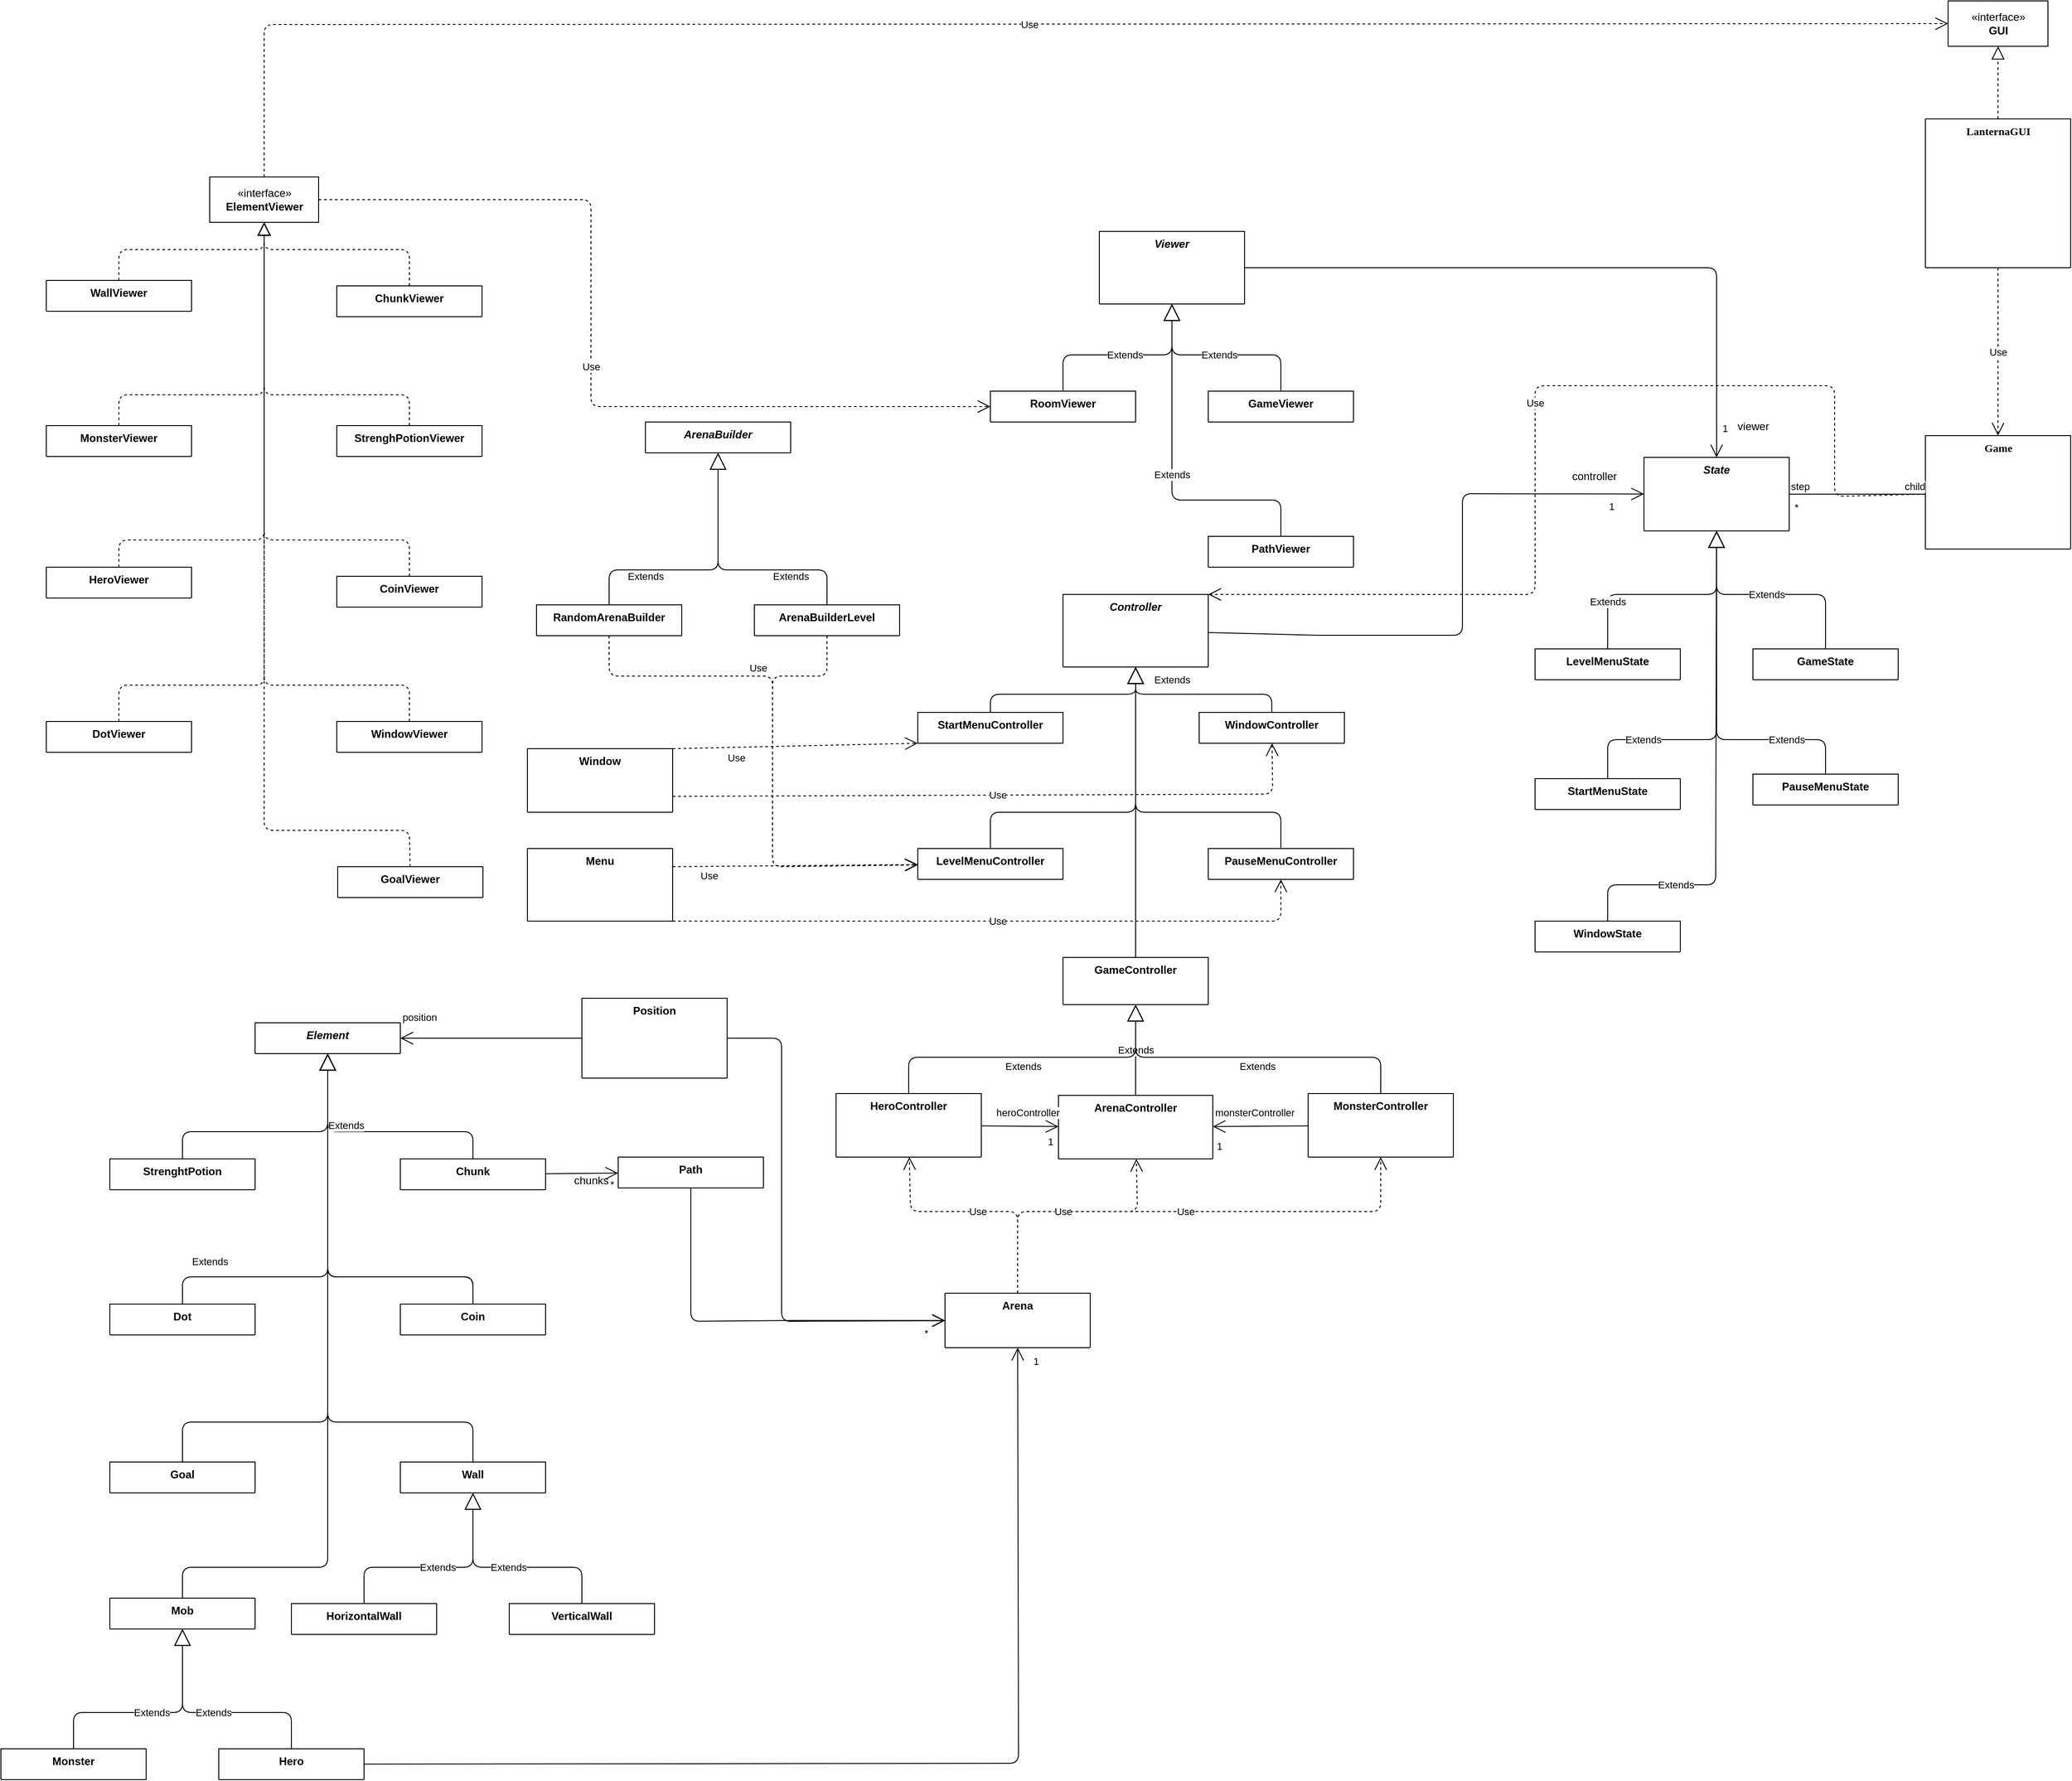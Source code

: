 <mxfile version="14.7.3" type="device"><diagram name="Page-1" id="6133507b-19e7-1e82-6fc7-422aa6c4b21f"><mxGraphModel dx="6554" dy="3059" grid="1" gridSize="10" guides="1" tooltips="1" connect="1" arrows="1" fold="1" page="1" pageScale="1" pageWidth="1100" pageHeight="850" background="none" math="0" shadow="0"><root><mxCell id="0"/><mxCell id="1" parent="0"/><mxCell id="78961159f06e98e8-17" value="&lt;div&gt;Game&lt;/div&gt;&lt;div&gt;&lt;br&gt;&lt;/div&gt;" style="swimlane;html=1;fontStyle=1;align=center;verticalAlign=top;childLayout=stackLayout;horizontal=1;startSize=134;horizontalStack=0;resizeParent=1;resizeLast=0;collapsible=1;marginBottom=0;swimlaneFillColor=#ffffff;rounded=0;shadow=0;comic=0;labelBackgroundColor=none;strokeWidth=1;fillColor=none;fontFamily=Verdana;fontSize=12" parent="1" vertex="1"><mxGeometry x="-50" y="185" width="160" height="125" as="geometry"/></mxCell><mxCell id="78961159f06e98e8-43" value="&lt;div&gt;LanternaGUI&lt;/div&gt;&lt;div&gt;&lt;br&gt;&lt;/div&gt;" style="swimlane;html=1;fontStyle=1;align=center;verticalAlign=top;childLayout=stackLayout;horizontal=1;startSize=164;horizontalStack=0;resizeParent=1;resizeLast=0;collapsible=1;marginBottom=0;swimlaneFillColor=#ffffff;rounded=0;shadow=0;comic=0;labelBackgroundColor=none;strokeWidth=1;fillColor=none;fontFamily=Verdana;fontSize=12" parent="1" vertex="1"><mxGeometry x="-50" y="-164.0" width="160" height="164" as="geometry"/></mxCell><mxCell id="Xq9OQEz1aXsaqKWjaQKz-1" value="State" style="swimlane;fontStyle=3;align=center;verticalAlign=top;childLayout=stackLayout;horizontal=1;startSize=81;horizontalStack=0;resizeParent=1;resizeParentMax=0;resizeLast=0;collapsible=1;marginBottom=0;" vertex="1" parent="1"><mxGeometry x="-360" y="209" width="160" height="81" as="geometry"/></mxCell><mxCell id="Xq9OQEz1aXsaqKWjaQKz-5" value="LevelMenuState" style="swimlane;fontStyle=1;align=center;verticalAlign=top;childLayout=stackLayout;horizontal=1;startSize=34;horizontalStack=0;resizeParent=1;resizeParentMax=0;resizeLast=0;collapsible=1;marginBottom=0;" vertex="1" parent="1"><mxGeometry x="-480" y="420" width="160" height="34" as="geometry"/></mxCell><mxCell id="Xq9OQEz1aXsaqKWjaQKz-9" value="Extends" style="endArrow=block;endSize=16;endFill=0;html=1;" edge="1" parent="1" source="Xq9OQEz1aXsaqKWjaQKz-5" target="Xq9OQEz1aXsaqKWjaQKz-1"><mxGeometry x="-0.583" width="160" relative="1" as="geometry"><mxPoint x="-440" y="370" as="sourcePoint"/><mxPoint x="-260" y="330" as="targetPoint"/><Array as="points"><mxPoint x="-400" y="360"/><mxPoint x="-280" y="360"/></Array><mxPoint as="offset"/></mxGeometry></mxCell><mxCell id="Xq9OQEz1aXsaqKWjaQKz-10" value="GameState&#xA;" style="swimlane;fontStyle=1;align=center;verticalAlign=top;childLayout=stackLayout;horizontal=1;startSize=34;horizontalStack=0;resizeParent=1;resizeParentMax=0;resizeLast=0;collapsible=1;marginBottom=0;" vertex="1" parent="1"><mxGeometry x="-240" y="420" width="160" height="34" as="geometry"/></mxCell><mxCell id="Xq9OQEz1aXsaqKWjaQKz-14" value="Extends" style="endArrow=block;endSize=16;endFill=0;html=1;exitX=0.5;exitY=0;exitDx=0;exitDy=0;" edge="1" parent="1" source="Xq9OQEz1aXsaqKWjaQKz-10" target="Xq9OQEz1aXsaqKWjaQKz-1"><mxGeometry width="160" relative="1" as="geometry"><mxPoint x="-250" y="450" as="sourcePoint"/><mxPoint x="-230" y="310" as="targetPoint"/><Array as="points"><mxPoint x="-160" y="360"/><mxPoint x="-280" y="360"/></Array></mxGeometry></mxCell><mxCell id="Xq9OQEz1aXsaqKWjaQKz-15" value="Position&#xA;" style="swimlane;fontStyle=1;align=center;verticalAlign=top;childLayout=stackLayout;horizontal=1;startSize=88;horizontalStack=0;resizeParent=1;resizeParentMax=0;resizeLast=0;collapsible=1;marginBottom=0;" vertex="1" parent="1"><mxGeometry x="-1530" y="805" width="160" height="88" as="geometry"/></mxCell><mxCell id="Xq9OQEz1aXsaqKWjaQKz-19" value="Element" style="swimlane;fontStyle=3;align=center;verticalAlign=top;childLayout=stackLayout;horizontal=1;startSize=34;horizontalStack=0;resizeParent=1;resizeParentMax=0;resizeLast=0;collapsible=1;marginBottom=0;" vertex="1" parent="1"><mxGeometry x="-1890" y="832" width="160" height="34" as="geometry"/></mxCell><mxCell id="Xq9OQEz1aXsaqKWjaQKz-23" value="Wall" style="swimlane;fontStyle=1;align=center;verticalAlign=top;childLayout=stackLayout;horizontal=1;startSize=34;horizontalStack=0;resizeParent=1;resizeParentMax=0;resizeLast=0;collapsible=1;marginBottom=0;" vertex="1" parent="1"><mxGeometry x="-1730" y="1316" width="160" height="34" as="geometry"/></mxCell><mxCell id="Xq9OQEz1aXsaqKWjaQKz-31" value="Hero" style="swimlane;fontStyle=1;align=center;verticalAlign=top;childLayout=stackLayout;horizontal=1;startSize=34;horizontalStack=0;resizeParent=1;resizeParentMax=0;resizeLast=0;collapsible=1;marginBottom=0;" vertex="1" parent="1"><mxGeometry x="-1930" y="1632" width="160" height="34" as="geometry"/></mxCell><mxCell id="Xq9OQEz1aXsaqKWjaQKz-39" value="ArenaBuilder&#xA;" style="swimlane;fontStyle=3;align=center;verticalAlign=top;childLayout=stackLayout;horizontal=1;startSize=34;horizontalStack=0;resizeParent=1;resizeParentMax=0;resizeLast=0;collapsible=1;marginBottom=0;" vertex="1" parent="1"><mxGeometry x="-1460" y="170" width="160" height="34" as="geometry"/></mxCell><mxCell id="Xq9OQEz1aXsaqKWjaQKz-43" value="ArenaBuilderLevel" style="swimlane;fontStyle=1;align=center;verticalAlign=top;childLayout=stackLayout;horizontal=1;startSize=34;horizontalStack=0;resizeParent=1;resizeParentMax=0;resizeLast=0;collapsible=1;marginBottom=0;" vertex="1" parent="1"><mxGeometry x="-1340" y="371.5" width="160" height="34" as="geometry"/></mxCell><mxCell id="Xq9OQEz1aXsaqKWjaQKz-47" value="RandomArenaBuilder" style="swimlane;fontStyle=1;align=center;verticalAlign=top;childLayout=stackLayout;horizontal=1;startSize=34;horizontalStack=0;resizeParent=1;resizeParentMax=0;resizeLast=0;collapsible=1;marginBottom=0;" vertex="1" parent="1"><mxGeometry x="-1580" y="371.5" width="160" height="34" as="geometry"/></mxCell><mxCell id="Xq9OQEz1aXsaqKWjaQKz-51" value="Extends" style="endArrow=block;endSize=16;endFill=0;html=1;" edge="1" parent="1" source="Xq9OQEz1aXsaqKWjaQKz-43" target="Xq9OQEz1aXsaqKWjaQKz-39"><mxGeometry x="-0.454" y="7" width="160" relative="1" as="geometry"><mxPoint x="-1180" y="313" as="sourcePoint"/><mxPoint x="-1380" y="256" as="targetPoint"/><Array as="points"><mxPoint x="-1260" y="333"/><mxPoint x="-1380" y="333"/></Array><mxPoint as="offset"/></mxGeometry></mxCell><mxCell id="Xq9OQEz1aXsaqKWjaQKz-52" value="Extends" style="endArrow=block;endSize=16;endFill=0;html=1;exitX=0.5;exitY=0;exitDx=0;exitDy=0;" edge="1" parent="1" source="Xq9OQEz1aXsaqKWjaQKz-47" target="Xq9OQEz1aXsaqKWjaQKz-39"><mxGeometry x="-0.454" y="-7" width="160" relative="1" as="geometry"><mxPoint x="-1490" y="323" as="sourcePoint"/><mxPoint x="-1330" y="323" as="targetPoint"/><Array as="points"><mxPoint x="-1500" y="333"/><mxPoint x="-1380" y="333"/></Array><mxPoint as="offset"/></mxGeometry></mxCell><mxCell id="Xq9OQEz1aXsaqKWjaQKz-53" value="«interface»&lt;br&gt;&lt;b&gt;GUI&lt;/b&gt;" style="html=1;" vertex="1" parent="1"><mxGeometry x="-25" y="-294" width="110" height="50" as="geometry"/></mxCell><mxCell id="Xq9OQEz1aXsaqKWjaQKz-54" value="" style="endArrow=block;dashed=1;endFill=0;endSize=12;html=1;" edge="1" parent="1" source="78961159f06e98e8-43" target="Xq9OQEz1aXsaqKWjaQKz-53"><mxGeometry width="160" relative="1" as="geometry"><mxPoint x="360" y="-214" as="sourcePoint"/><mxPoint x="520" y="-214" as="targetPoint"/></mxGeometry></mxCell><mxCell id="Xq9OQEz1aXsaqKWjaQKz-61" value="Use" style="endArrow=open;endSize=12;dashed=1;html=1;" edge="1" parent="1" source="78961159f06e98e8-43" target="78961159f06e98e8-17"><mxGeometry width="160" relative="1" as="geometry"><mxPoint x="80" y="-120" as="sourcePoint"/><mxPoint x="-230" y="-78" as="targetPoint"/></mxGeometry></mxCell><mxCell id="Xq9OQEz1aXsaqKWjaQKz-63" value="" style="endArrow=none;html=1;edgeStyle=orthogonalEdgeStyle;" edge="1" parent="1" source="Xq9OQEz1aXsaqKWjaQKz-1" target="78961159f06e98e8-17"><mxGeometry relative="1" as="geometry"><mxPoint x="-40" y="240" as="sourcePoint"/><mxPoint x="120" y="240" as="targetPoint"/><Array as="points"><mxPoint x="-200" y="252"/></Array></mxGeometry></mxCell><mxCell id="Xq9OQEz1aXsaqKWjaQKz-64" value="step" style="edgeLabel;resizable=0;html=1;align=left;verticalAlign=bottom;" connectable="0" vertex="1" parent="Xq9OQEz1aXsaqKWjaQKz-63"><mxGeometry x="-1" relative="1" as="geometry"/></mxCell><mxCell id="Xq9OQEz1aXsaqKWjaQKz-65" value="child" style="edgeLabel;resizable=0;html=1;align=right;verticalAlign=bottom;" connectable="0" vertex="1" parent="Xq9OQEz1aXsaqKWjaQKz-63"><mxGeometry x="1" relative="1" as="geometry"/></mxCell><mxCell id="Xq9OQEz1aXsaqKWjaQKz-67" value="*" style="edgeLabel;resizable=0;html=1;align=left;verticalAlign=bottom;" connectable="0" vertex="1" parent="1"><mxGeometry x="-190.0" y="260" as="geometry"><mxPoint x="-6" y="12" as="offset"/></mxGeometry></mxCell><mxCell id="Xq9OQEz1aXsaqKWjaQKz-68" value="Viewer" style="swimlane;fontStyle=3;align=center;verticalAlign=top;childLayout=stackLayout;horizontal=1;startSize=80;horizontalStack=0;resizeParent=1;resizeParentMax=0;resizeLast=0;collapsible=1;marginBottom=0;" vertex="1" parent="1"><mxGeometry x="-960" y="-40" width="160" height="80" as="geometry"/></mxCell><mxCell id="Xq9OQEz1aXsaqKWjaQKz-84" value="PathViewer" style="swimlane;fontStyle=1;align=center;verticalAlign=top;childLayout=stackLayout;horizontal=1;startSize=34;horizontalStack=0;resizeParent=1;resizeParentMax=0;resizeLast=0;collapsible=1;marginBottom=0;" vertex="1" parent="1"><mxGeometry x="-840" y="296" width="160" height="34" as="geometry"/></mxCell><mxCell id="Xq9OQEz1aXsaqKWjaQKz-88" value="GameViewer" style="swimlane;fontStyle=1;align=center;verticalAlign=top;childLayout=stackLayout;horizontal=1;startSize=34;horizontalStack=0;resizeParent=1;resizeParentMax=0;resizeLast=0;collapsible=1;marginBottom=0;" vertex="1" parent="1"><mxGeometry x="-840" y="136" width="160" height="34" as="geometry"/></mxCell><mxCell id="Xq9OQEz1aXsaqKWjaQKz-92" value="WindowViewer" style="swimlane;fontStyle=1;align=center;verticalAlign=top;childLayout=stackLayout;horizontal=1;startSize=34;horizontalStack=0;resizeParent=1;resizeParentMax=0;resizeLast=0;collapsible=1;marginBottom=0;" vertex="1" parent="1"><mxGeometry x="-1800" y="500" width="160" height="34" as="geometry"/></mxCell><mxCell id="Xq9OQEz1aXsaqKWjaQKz-97" value="RoomViewer" style="swimlane;fontStyle=1;align=center;verticalAlign=top;childLayout=stackLayout;horizontal=1;startSize=34;horizontalStack=0;resizeParent=1;resizeParentMax=0;resizeLast=0;collapsible=1;marginBottom=0;" vertex="1" parent="1"><mxGeometry x="-1080" y="136" width="160" height="34" as="geometry"/></mxCell><mxCell id="Xq9OQEz1aXsaqKWjaQKz-101" value="PauseMenuState" style="swimlane;fontStyle=1;align=center;verticalAlign=top;childLayout=stackLayout;horizontal=1;startSize=34;horizontalStack=0;resizeParent=1;resizeParentMax=0;resizeLast=0;collapsible=1;marginBottom=0;" vertex="1" parent="1"><mxGeometry x="-240" y="558" width="160" height="34" as="geometry"/></mxCell><mxCell id="Xq9OQEz1aXsaqKWjaQKz-105" value="StartMenuState" style="swimlane;fontStyle=1;align=center;verticalAlign=top;childLayout=stackLayout;horizontal=1;startSize=34;horizontalStack=0;resizeParent=1;resizeParentMax=0;resizeLast=0;collapsible=1;marginBottom=0;" vertex="1" parent="1"><mxGeometry x="-480" y="563" width="160" height="34" as="geometry"/></mxCell><mxCell id="Xq9OQEz1aXsaqKWjaQKz-109" value="WindowState" style="swimlane;fontStyle=1;align=center;verticalAlign=top;childLayout=stackLayout;horizontal=1;startSize=34;horizontalStack=0;resizeParent=1;resizeParentMax=0;resizeLast=0;collapsible=1;marginBottom=0;" vertex="1" parent="1"><mxGeometry x="-480" y="720" width="160" height="34" as="geometry"/></mxCell><mxCell id="Xq9OQEz1aXsaqKWjaQKz-114" value="Extends" style="endArrow=block;endSize=16;endFill=0;html=1;" edge="1" parent="1" source="Xq9OQEz1aXsaqKWjaQKz-105" target="Xq9OQEz1aXsaqKWjaQKz-1"><mxGeometry x="-0.583" width="160" relative="1" as="geometry"><mxPoint x="-390" y="430" as="sourcePoint"/><mxPoint x="-310" y="300" as="targetPoint"/><Array as="points"><mxPoint x="-400" y="520"/><mxPoint x="-280" y="520"/></Array><mxPoint as="offset"/></mxGeometry></mxCell><mxCell id="Xq9OQEz1aXsaqKWjaQKz-115" value="Extends" style="endArrow=block;endSize=16;endFill=0;html=1;" edge="1" parent="1" source="Xq9OQEz1aXsaqKWjaQKz-109" target="Xq9OQEz1aXsaqKWjaQKz-1"><mxGeometry x="-0.583" width="160" relative="1" as="geometry"><mxPoint x="-390" y="573" as="sourcePoint"/><mxPoint x="-270" y="296" as="targetPoint"/><Array as="points"><mxPoint x="-400" y="680"/><mxPoint x="-281" y="680"/></Array><mxPoint as="offset"/></mxGeometry></mxCell><mxCell id="Xq9OQEz1aXsaqKWjaQKz-116" value="Extends" style="endArrow=block;endSize=16;endFill=0;html=1;" edge="1" parent="1" source="Xq9OQEz1aXsaqKWjaQKz-101" target="Xq9OQEz1aXsaqKWjaQKz-1"><mxGeometry x="-0.583" width="160" relative="1" as="geometry"><mxPoint x="-390" y="573" as="sourcePoint"/><mxPoint x="-270" y="296" as="targetPoint"/><Array as="points"><mxPoint x="-160" y="520"/><mxPoint x="-280" y="520"/></Array><mxPoint as="offset"/></mxGeometry></mxCell><mxCell id="Xq9OQEz1aXsaqKWjaQKz-117" value="ChunkViewer" style="swimlane;fontStyle=1;align=center;verticalAlign=top;childLayout=stackLayout;horizontal=1;startSize=34;horizontalStack=0;resizeParent=1;resizeParentMax=0;resizeLast=0;collapsible=1;marginBottom=0;" vertex="1" parent="1"><mxGeometry x="-1800" y="20" width="160" height="34" as="geometry"/></mxCell><mxCell id="Xq9OQEz1aXsaqKWjaQKz-121" value="WallViewer" style="swimlane;fontStyle=1;align=center;verticalAlign=top;childLayout=stackLayout;horizontal=1;startSize=34;horizontalStack=0;resizeParent=1;resizeParentMax=0;resizeLast=0;collapsible=1;marginBottom=0;" vertex="1" parent="1"><mxGeometry x="-2120" y="14" width="160" height="34" as="geometry"/></mxCell><mxCell id="Xq9OQEz1aXsaqKWjaQKz-125" value="StrenghPotionViewer" style="swimlane;fontStyle=1;align=center;verticalAlign=top;childLayout=stackLayout;horizontal=1;startSize=34;horizontalStack=0;resizeParent=1;resizeParentMax=0;resizeLast=0;collapsible=1;marginBottom=0;" vertex="1" parent="1"><mxGeometry x="-1800" y="174" width="160" height="34" as="geometry"/></mxCell><mxCell id="Xq9OQEz1aXsaqKWjaQKz-129" value="MonsterViewer" style="swimlane;fontStyle=1;align=center;verticalAlign=top;childLayout=stackLayout;horizontal=1;startSize=34;horizontalStack=0;resizeParent=1;resizeParentMax=0;resizeLast=0;collapsible=1;marginBottom=0;" vertex="1" parent="1"><mxGeometry x="-2120" y="174" width="160" height="34" as="geometry"/></mxCell><mxCell id="Xq9OQEz1aXsaqKWjaQKz-133" value="HeroViewer" style="swimlane;fontStyle=1;align=center;verticalAlign=top;childLayout=stackLayout;horizontal=1;startSize=34;horizontalStack=0;resizeParent=1;resizeParentMax=0;resizeLast=0;collapsible=1;marginBottom=0;" vertex="1" parent="1"><mxGeometry x="-2120" y="330" width="160" height="34" as="geometry"/></mxCell><mxCell id="Xq9OQEz1aXsaqKWjaQKz-137" value="GoalViewer" style="swimlane;fontStyle=1;align=center;verticalAlign=top;childLayout=stackLayout;horizontal=1;startSize=34;horizontalStack=0;resizeParent=1;resizeParentMax=0;resizeLast=0;collapsible=1;marginBottom=0;" vertex="1" parent="1"><mxGeometry x="-1799" y="660" width="160" height="34" as="geometry"/></mxCell><mxCell id="Xq9OQEz1aXsaqKWjaQKz-145" value="DotViewer" style="swimlane;fontStyle=1;align=center;verticalAlign=top;childLayout=stackLayout;horizontal=1;startSize=34;horizontalStack=0;resizeParent=1;resizeParentMax=0;resizeLast=0;collapsible=1;marginBottom=0;" vertex="1" parent="1"><mxGeometry x="-2120" y="500" width="160" height="34" as="geometry"/></mxCell><mxCell id="Xq9OQEz1aXsaqKWjaQKz-149" value="CoinViewer" style="swimlane;fontStyle=1;align=center;verticalAlign=top;childLayout=stackLayout;horizontal=1;startSize=34;horizontalStack=0;resizeParent=1;resizeParentMax=0;resizeLast=0;collapsible=1;marginBottom=0;" vertex="1" parent="1"><mxGeometry x="-1800" y="340" width="160" height="34" as="geometry"/></mxCell><mxCell id="Xq9OQEz1aXsaqKWjaQKz-154" value="«interface»&lt;br&gt;&lt;div&gt;&lt;b&gt;ElementViewer&lt;/b&gt;&lt;/div&gt;" style="html=1;" vertex="1" parent="1"><mxGeometry x="-1940" y="-100" width="120" height="50" as="geometry"/></mxCell><mxCell id="Xq9OQEz1aXsaqKWjaQKz-167" value="" style="endArrow=block;dashed=1;endFill=0;endSize=12;html=1;exitX=0.5;exitY=0;exitDx=0;exitDy=0;" edge="1" parent="1" source="Xq9OQEz1aXsaqKWjaQKz-129" target="Xq9OQEz1aXsaqKWjaQKz-154"><mxGeometry width="160" relative="1" as="geometry"><mxPoint x="-2040" y="140" as="sourcePoint"/><mxPoint x="-1881" as="targetPoint"/><Array as="points"><mxPoint x="-2040" y="140"/><mxPoint x="-1880" y="140"/></Array></mxGeometry></mxCell><mxCell id="Xq9OQEz1aXsaqKWjaQKz-168" value="" style="endArrow=block;dashed=1;endFill=0;endSize=12;html=1;" edge="1" parent="1" source="Xq9OQEz1aXsaqKWjaQKz-125" target="Xq9OQEz1aXsaqKWjaQKz-154"><mxGeometry width="160" relative="1" as="geometry"><mxPoint x="-1720" y="140" as="sourcePoint"/><mxPoint x="-1870" y="-40" as="targetPoint"/><Array as="points"><mxPoint x="-1720" y="140"/><mxPoint x="-1880" y="140"/></Array></mxGeometry></mxCell><mxCell id="Xq9OQEz1aXsaqKWjaQKz-169" value="" style="endArrow=block;dashed=1;endFill=0;endSize=12;html=1;" edge="1" parent="1" target="Xq9OQEz1aXsaqKWjaQKz-154"><mxGeometry width="160" relative="1" as="geometry"><mxPoint x="-2040" y="330" as="sourcePoint"/><mxPoint x="-1850" y="-40" as="targetPoint"/><Array as="points"><mxPoint x="-2040" y="300"/><mxPoint x="-1880" y="300"/></Array></mxGeometry></mxCell><mxCell id="Xq9OQEz1aXsaqKWjaQKz-170" value="" style="endArrow=block;dashed=1;endFill=0;endSize=12;html=1;" edge="1" parent="1" source="Xq9OQEz1aXsaqKWjaQKz-145" target="Xq9OQEz1aXsaqKWjaQKz-154"><mxGeometry width="160" relative="1" as="geometry"><mxPoint x="-2025" y="520" as="sourcePoint"/><mxPoint x="-1920" as="targetPoint"/><Array as="points"><mxPoint x="-2040" y="460"/><mxPoint x="-1880" y="460"/></Array></mxGeometry></mxCell><mxCell id="Xq9OQEz1aXsaqKWjaQKz-171" value="" style="endArrow=block;dashed=1;endFill=0;endSize=12;html=1;" edge="1" parent="1" source="Xq9OQEz1aXsaqKWjaQKz-149" target="Xq9OQEz1aXsaqKWjaQKz-154"><mxGeometry width="160" relative="1" as="geometry"><mxPoint x="-1720" y="300" as="sourcePoint"/><mxPoint x="-1880" y="-38" as="targetPoint"/><Array as="points"><mxPoint x="-1720" y="300"/><mxPoint x="-1880" y="300"/></Array></mxGeometry></mxCell><mxCell id="Xq9OQEz1aXsaqKWjaQKz-174" value="" style="endArrow=block;dashed=1;endFill=0;endSize=12;html=1;" edge="1" parent="1" source="Xq9OQEz1aXsaqKWjaQKz-92" target="Xq9OQEz1aXsaqKWjaQKz-154"><mxGeometry width="160" relative="1" as="geometry"><mxPoint x="-1750" y="530" as="sourcePoint"/><mxPoint x="-1880" y="110" as="targetPoint"/><Array as="points"><mxPoint x="-1720" y="460"/><mxPoint x="-1880" y="460"/></Array></mxGeometry></mxCell><mxCell id="Xq9OQEz1aXsaqKWjaQKz-175" value="" style="endArrow=block;dashed=1;endFill=0;endSize=12;html=1;" edge="1" parent="1" source="Xq9OQEz1aXsaqKWjaQKz-137" target="Xq9OQEz1aXsaqKWjaQKz-154"><mxGeometry width="160" relative="1" as="geometry"><mxPoint x="-1720" y="620" as="sourcePoint"/><mxPoint x="-1880" y="270" as="targetPoint"/><Array as="points"><mxPoint x="-1720" y="620"/><mxPoint x="-1880" y="620"/></Array></mxGeometry></mxCell><mxCell id="Xq9OQEz1aXsaqKWjaQKz-177" value="" style="endArrow=block;dashed=1;endFill=0;endSize=12;html=1;" edge="1" parent="1" source="Xq9OQEz1aXsaqKWjaQKz-121" target="Xq9OQEz1aXsaqKWjaQKz-154"><mxGeometry width="160" relative="1" as="geometry"><mxPoint x="-2020" y="164" as="sourcePoint"/><mxPoint x="-1860" y="-60" as="targetPoint"/><Array as="points"><mxPoint x="-2040" y="-20"/><mxPoint x="-1880" y="-20"/></Array></mxGeometry></mxCell><mxCell id="Xq9OQEz1aXsaqKWjaQKz-178" value="" style="endArrow=block;dashed=1;endFill=0;endSize=12;html=1;" edge="1" parent="1" source="Xq9OQEz1aXsaqKWjaQKz-117" target="Xq9OQEz1aXsaqKWjaQKz-154"><mxGeometry width="160" relative="1" as="geometry"><mxPoint x="-2030" y="24" as="sourcePoint"/><mxPoint x="-1870" y="-40" as="targetPoint"/><Array as="points"><mxPoint x="-1720" y="-20"/><mxPoint x="-1880" y="-20"/></Array></mxGeometry></mxCell><mxCell id="Xq9OQEz1aXsaqKWjaQKz-179" value="Extends" style="endArrow=block;endSize=16;endFill=0;html=1;" edge="1" parent="1" source="Xq9OQEz1aXsaqKWjaQKz-84" target="Xq9OQEz1aXsaqKWjaQKz-68"><mxGeometry width="160" relative="1" as="geometry"><mxPoint x="-770.0" y="290" as="sourcePoint"/><mxPoint x="-890.0" y="156" as="targetPoint"/><Array as="points"><mxPoint x="-760" y="256"/><mxPoint x="-880" y="256"/></Array></mxGeometry></mxCell><mxCell id="Xq9OQEz1aXsaqKWjaQKz-180" value="Extends" style="endArrow=block;endSize=16;endFill=0;html=1;" edge="1" parent="1" source="Xq9OQEz1aXsaqKWjaQKz-88" target="Xq9OQEz1aXsaqKWjaQKz-68"><mxGeometry width="160" relative="1" as="geometry"><mxPoint x="-780.0" y="210" as="sourcePoint"/><mxPoint x="-900.0" y="76" as="targetPoint"/><Array as="points"><mxPoint x="-760" y="96"/><mxPoint x="-880" y="96"/></Array></mxGeometry></mxCell><mxCell id="Xq9OQEz1aXsaqKWjaQKz-181" value="Extends" style="endArrow=block;endSize=16;endFill=0;html=1;" edge="1" parent="1" source="Xq9OQEz1aXsaqKWjaQKz-97" target="Xq9OQEz1aXsaqKWjaQKz-68"><mxGeometry width="160" relative="1" as="geometry"><mxPoint x="-920" y="136" as="sourcePoint"/><mxPoint x="-1040" y="62" as="targetPoint"/><Array as="points"><mxPoint x="-1000" y="96"/><mxPoint x="-880" y="96"/></Array></mxGeometry></mxCell><mxCell id="Xq9OQEz1aXsaqKWjaQKz-182" value="" style="endArrow=open;endFill=1;endSize=12;html=1;" edge="1" parent="1" source="Xq9OQEz1aXsaqKWjaQKz-68" target="Xq9OQEz1aXsaqKWjaQKz-1"><mxGeometry x="0.744" y="52" width="160" relative="1" as="geometry"><mxPoint x="-630" y="260" as="sourcePoint"/><mxPoint x="-470" y="260" as="targetPoint"/><Array as="points"><mxPoint x="-560"/><mxPoint x="-280"/></Array><mxPoint as="offset"/></mxGeometry></mxCell><mxCell id="Xq9OQEz1aXsaqKWjaQKz-183" value="1" style="edgeLabel;html=1;align=center;verticalAlign=middle;resizable=0;points=[];" vertex="1" connectable="0" parent="Xq9OQEz1aXsaqKWjaQKz-182"><mxGeometry x="0.867" y="3" relative="1" as="geometry"><mxPoint x="6" y="16" as="offset"/></mxGeometry></mxCell><mxCell id="Xq9OQEz1aXsaqKWjaQKz-184" value="viewer" style="text;html=1;align=center;verticalAlign=middle;resizable=0;points=[];autosize=1;strokeColor=none;" vertex="1" parent="1"><mxGeometry x="-265" y="165" width="50" height="20" as="geometry"/></mxCell><mxCell id="Xq9OQEz1aXsaqKWjaQKz-185" value="Arena" style="swimlane;fontStyle=1;align=center;verticalAlign=top;childLayout=stackLayout;horizontal=1;startSize=60;horizontalStack=0;resizeParent=1;resizeParentMax=0;resizeLast=0;collapsible=1;marginBottom=0;" vertex="1" parent="1"><mxGeometry x="-1130" y="1130" width="160" height="60" as="geometry"/></mxCell><mxCell id="Xq9OQEz1aXsaqKWjaQKz-206" value="Chunk" style="swimlane;fontStyle=1;align=center;verticalAlign=top;childLayout=stackLayout;horizontal=1;startSize=34;horizontalStack=0;resizeParent=1;resizeParentMax=0;resizeLast=0;collapsible=1;marginBottom=0;" vertex="1" parent="1"><mxGeometry x="-1730" y="982.0" width="160" height="34" as="geometry"/></mxCell><mxCell id="Xq9OQEz1aXsaqKWjaQKz-210" value="Coin&#xA;" style="swimlane;fontStyle=1;align=center;verticalAlign=top;childLayout=stackLayout;horizontal=1;startSize=34;horizontalStack=0;resizeParent=1;resizeParentMax=0;resizeLast=0;collapsible=1;marginBottom=0;" vertex="1" parent="1"><mxGeometry x="-1730" y="1142" width="160" height="34" as="geometry"/></mxCell><mxCell id="Xq9OQEz1aXsaqKWjaQKz-214" value="Dot" style="swimlane;fontStyle=1;align=center;verticalAlign=top;childLayout=stackLayout;horizontal=1;startSize=34;horizontalStack=0;resizeParent=1;resizeParentMax=0;resizeLast=0;collapsible=1;marginBottom=0;" vertex="1" parent="1"><mxGeometry x="-2050" y="1142" width="160" height="34" as="geometry"/></mxCell><mxCell id="Xq9OQEz1aXsaqKWjaQKz-252" value="" style="endArrow=block;endSize=16;endFill=0;html=1;" edge="1" parent="Xq9OQEz1aXsaqKWjaQKz-214" target="Xq9OQEz1aXsaqKWjaQKz-19"><mxGeometry width="160" relative="1" as="geometry"><mxPoint x="400" as="sourcePoint"/><mxPoint x="240" y="-224.0" as="targetPoint"/><Array as="points"><mxPoint x="400" y="-30"/><mxPoint x="240" y="-30"/></Array></mxGeometry></mxCell><mxCell id="Xq9OQEz1aXsaqKWjaQKz-218" value="Goal" style="swimlane;fontStyle=1;align=center;verticalAlign=top;childLayout=stackLayout;horizontal=1;startSize=34;horizontalStack=0;resizeParent=1;resizeParentMax=0;resizeLast=0;collapsible=1;marginBottom=0;" vertex="1" parent="1"><mxGeometry x="-2050" y="1316" width="160" height="34" as="geometry"/></mxCell><mxCell id="Xq9OQEz1aXsaqKWjaQKz-222" value="HorizontalWall" style="swimlane;fontStyle=1;align=center;verticalAlign=top;childLayout=stackLayout;horizontal=1;startSize=34;horizontalStack=0;resizeParent=1;resizeParentMax=0;resizeLast=0;collapsible=1;marginBottom=0;" vertex="1" parent="1"><mxGeometry x="-1850" y="1472" width="160" height="34" as="geometry"/></mxCell><mxCell id="Xq9OQEz1aXsaqKWjaQKz-226" value="Mob" style="swimlane;fontStyle=1;align=center;verticalAlign=top;childLayout=stackLayout;horizontal=1;startSize=34;horizontalStack=0;resizeParent=1;resizeParentMax=0;resizeLast=0;collapsible=1;marginBottom=0;" vertex="1" parent="1"><mxGeometry x="-2050" y="1466" width="160" height="34" as="geometry"/></mxCell><mxCell id="Xq9OQEz1aXsaqKWjaQKz-230" value="Monster" style="swimlane;fontStyle=1;align=center;verticalAlign=top;childLayout=stackLayout;horizontal=1;startSize=34;horizontalStack=0;resizeParent=1;resizeParentMax=0;resizeLast=0;collapsible=1;marginBottom=0;" vertex="1" parent="1"><mxGeometry x="-2170" y="1632" width="160" height="34" as="geometry"/></mxCell><mxCell id="Xq9OQEz1aXsaqKWjaQKz-235" value="StrenghtPotion" style="swimlane;fontStyle=1;align=center;verticalAlign=top;childLayout=stackLayout;horizontal=1;startSize=34;horizontalStack=0;resizeParent=1;resizeParentMax=0;resizeLast=0;collapsible=1;marginBottom=0;" vertex="1" parent="1"><mxGeometry x="-2050" y="982.0" width="160" height="34" as="geometry"/></mxCell><mxCell id="Xq9OQEz1aXsaqKWjaQKz-239" value="VerticalWall" style="swimlane;fontStyle=1;align=center;verticalAlign=top;childLayout=stackLayout;horizontal=1;startSize=34;horizontalStack=0;resizeParent=1;resizeParentMax=0;resizeLast=0;collapsible=1;marginBottom=0;" vertex="1" parent="1"><mxGeometry x="-1610" y="1472" width="160" height="34" as="geometry"/></mxCell><mxCell id="Xq9OQEz1aXsaqKWjaQKz-243" value="" style="endArrow=block;endSize=16;endFill=0;html=1;" edge="1" parent="1" source="Xq9OQEz1aXsaqKWjaQKz-214" target="Xq9OQEz1aXsaqKWjaQKz-19"><mxGeometry width="160" relative="1" as="geometry"><mxPoint x="-1975" y="1108" as="sourcePoint"/><mxPoint x="-1815" y="918.0" as="targetPoint"/><Array as="points"><mxPoint x="-1970" y="1112"/><mxPoint x="-1810" y="1112"/></Array></mxGeometry></mxCell><mxCell id="Xq9OQEz1aXsaqKWjaQKz-244" value="" style="endArrow=block;endSize=16;endFill=0;html=1;" edge="1" parent="1" source="Xq9OQEz1aXsaqKWjaQKz-218" target="Xq9OQEz1aXsaqKWjaQKz-19"><mxGeometry width="160" relative="1" as="geometry"><mxPoint x="-1975" y="1272" as="sourcePoint"/><mxPoint x="-1815" y="1082" as="targetPoint"/><Array as="points"><mxPoint x="-1970" y="1272"/><mxPoint x="-1810" y="1272"/></Array></mxGeometry></mxCell><mxCell id="Xq9OQEz1aXsaqKWjaQKz-245" value="" style="endArrow=block;endSize=16;endFill=0;html=1;" edge="1" parent="1" source="Xq9OQEz1aXsaqKWjaQKz-226" target="Xq9OQEz1aXsaqKWjaQKz-19"><mxGeometry x="-0.198" y="-130" width="160" relative="1" as="geometry"><mxPoint x="-1970" y="1432" as="sourcePoint"/><mxPoint x="-1810" y="1242" as="targetPoint"/><Array as="points"><mxPoint x="-1970" y="1432"/><mxPoint x="-1810" y="1432"/></Array><mxPoint as="offset"/></mxGeometry></mxCell><mxCell id="Xq9OQEz1aXsaqKWjaQKz-246" value="" style="endArrow=block;endSize=16;endFill=0;html=1;" edge="1" parent="1" source="Xq9OQEz1aXsaqKWjaQKz-235" target="Xq9OQEz1aXsaqKWjaQKz-19"><mxGeometry width="160" relative="1" as="geometry"><mxPoint x="-1960" y="1152" as="sourcePoint"/><mxPoint x="-1800" y="928.0" as="targetPoint"/><Array as="points"><mxPoint x="-1970" y="952.0"/><mxPoint x="-1810" y="952.0"/></Array></mxGeometry></mxCell><mxCell id="Xq9OQEz1aXsaqKWjaQKz-247" value="Extends" style="endArrow=block;endSize=16;endFill=0;html=1;" edge="1" parent="1" source="Xq9OQEz1aXsaqKWjaQKz-230" target="Xq9OQEz1aXsaqKWjaQKz-226"><mxGeometry width="160" relative="1" as="geometry"><mxPoint x="-2150" y="1587" as="sourcePoint"/><mxPoint x="-1990" y="1587" as="targetPoint"/><Array as="points"><mxPoint x="-2090" y="1592"/><mxPoint x="-1970" y="1592"/></Array></mxGeometry></mxCell><mxCell id="Xq9OQEz1aXsaqKWjaQKz-248" value="Extends" style="endArrow=block;endSize=16;endFill=0;html=1;" edge="1" parent="1" source="Xq9OQEz1aXsaqKWjaQKz-31" target="Xq9OQEz1aXsaqKWjaQKz-226"><mxGeometry width="160" relative="1" as="geometry"><mxPoint x="-1980" y="1603.58" as="sourcePoint"/><mxPoint x="-1820" y="1603.58" as="targetPoint"/><Array as="points"><mxPoint x="-1850" y="1592"/><mxPoint x="-1970" y="1592"/></Array></mxGeometry></mxCell><mxCell id="Xq9OQEz1aXsaqKWjaQKz-249" value="Extends" style="endArrow=block;endSize=16;endFill=0;html=1;" edge="1" parent="1" source="Xq9OQEz1aXsaqKWjaQKz-206" target="Xq9OQEz1aXsaqKWjaQKz-19"><mxGeometry x="0.429" y="-20" width="160" relative="1" as="geometry"><mxPoint x="-1770" y="1112" as="sourcePoint"/><mxPoint x="-1780" y="932.0" as="targetPoint"/><Array as="points"><mxPoint x="-1650" y="952.0"/><mxPoint x="-1810" y="952.0"/></Array><mxPoint as="offset"/></mxGeometry></mxCell><mxCell id="Xq9OQEz1aXsaqKWjaQKz-251" value="" style="endArrow=block;endSize=16;endFill=0;html=1;" edge="1" parent="1" source="Xq9OQEz1aXsaqKWjaQKz-210" target="Xq9OQEz1aXsaqKWjaQKz-19"><mxGeometry width="160" relative="1" as="geometry"><mxPoint x="-1750" y="1132" as="sourcePoint"/><mxPoint x="-1780" y="832" as="targetPoint"/><Array as="points"><mxPoint x="-1650" y="1112"/><mxPoint x="-1810" y="1112"/></Array></mxGeometry></mxCell><mxCell id="Xq9OQEz1aXsaqKWjaQKz-253" value="Extends" style="endArrow=block;endSize=16;endFill=0;html=1;" edge="1" parent="1" source="Xq9OQEz1aXsaqKWjaQKz-23" target="Xq9OQEz1aXsaqKWjaQKz-19"><mxGeometry x="0.25" y="130" width="160" relative="1" as="geometry"><mxPoint x="-1790" y="1282" as="sourcePoint"/><mxPoint x="-1630" y="1282" as="targetPoint"/><Array as="points"><mxPoint x="-1650" y="1272"/><mxPoint x="-1810" y="1272"/></Array><mxPoint as="offset"/></mxGeometry></mxCell><mxCell id="Xq9OQEz1aXsaqKWjaQKz-254" value="Extends" style="endArrow=block;endSize=16;endFill=0;html=1;" edge="1" parent="1" source="Xq9OQEz1aXsaqKWjaQKz-222" target="Xq9OQEz1aXsaqKWjaQKz-23"><mxGeometry width="160" relative="1" as="geometry"><mxPoint x="-1540" y="1262" as="sourcePoint"/><mxPoint x="-1380" y="1262" as="targetPoint"/><Array as="points"><mxPoint x="-1770" y="1432"/><mxPoint x="-1650" y="1432"/></Array></mxGeometry></mxCell><mxCell id="Xq9OQEz1aXsaqKWjaQKz-255" value="Extends" style="endArrow=block;endSize=16;endFill=0;html=1;" edge="1" parent="1" source="Xq9OQEz1aXsaqKWjaQKz-239" target="Xq9OQEz1aXsaqKWjaQKz-23"><mxGeometry width="160" relative="1" as="geometry"><mxPoint x="-1490" y="1482" as="sourcePoint"/><mxPoint x="-1370" y="1272" as="targetPoint"/><Array as="points"><mxPoint x="-1530" y="1432"/><mxPoint x="-1650" y="1432"/></Array></mxGeometry></mxCell><mxCell id="Xq9OQEz1aXsaqKWjaQKz-256" value="position" style="endArrow=open;endFill=1;endSize=12;html=1;" edge="1" parent="1" source="Xq9OQEz1aXsaqKWjaQKz-15" target="Xq9OQEz1aXsaqKWjaQKz-19"><mxGeometry x="0.789" y="-23" width="160" relative="1" as="geometry"><mxPoint x="-1430" y="842.0" as="sourcePoint"/><mxPoint x="-1550" y="860.41" as="targetPoint"/><mxPoint as="offset"/></mxGeometry></mxCell><mxCell id="Xq9OQEz1aXsaqKWjaQKz-264" value="chunks" style="text;html=1;align=center;verticalAlign=middle;resizable=0;points=[];autosize=1;strokeColor=none;" vertex="1" parent="1"><mxGeometry x="-1550" y="996.0" width="60" height="20" as="geometry"/></mxCell><mxCell id="Xq9OQEz1aXsaqKWjaQKz-266" value="Path" style="swimlane;fontStyle=1;align=center;verticalAlign=top;childLayout=stackLayout;horizontal=1;startSize=34;horizontalStack=0;resizeParent=1;resizeParentMax=0;resizeLast=0;collapsible=1;marginBottom=0;" vertex="1" parent="1"><mxGeometry x="-1490" y="980.0" width="160" height="34" as="geometry"/></mxCell><mxCell id="Xq9OQEz1aXsaqKWjaQKz-272" value="Menu" style="swimlane;fontStyle=1;align=center;verticalAlign=top;childLayout=stackLayout;horizontal=1;startSize=80;horizontalStack=0;resizeParent=1;resizeParentMax=0;resizeLast=0;collapsible=1;marginBottom=0;" vertex="1" parent="1"><mxGeometry x="-1590" y="640" width="160" height="80" as="geometry"/></mxCell><mxCell id="Xq9OQEz1aXsaqKWjaQKz-280" value="Window" style="swimlane;fontStyle=1;align=center;verticalAlign=top;childLayout=stackLayout;horizontal=1;startSize=70;horizontalStack=0;resizeParent=1;resizeParentMax=0;resizeLast=0;collapsible=1;marginBottom=0;" vertex="1" parent="1"><mxGeometry x="-1590" y="530" width="160" height="70" as="geometry"/></mxCell><mxCell id="Xq9OQEz1aXsaqKWjaQKz-284" value="Controller" style="swimlane;fontStyle=3;align=center;verticalAlign=top;childLayout=stackLayout;horizontal=1;startSize=80;horizontalStack=0;resizeParent=1;resizeParentMax=0;resizeLast=0;collapsible=1;marginBottom=0;" vertex="1" parent="1"><mxGeometry x="-1000" y="360" width="160" height="80" as="geometry"/></mxCell><mxCell id="Xq9OQEz1aXsaqKWjaQKz-288" value="HeroController" style="swimlane;fontStyle=1;align=center;verticalAlign=top;childLayout=stackLayout;horizontal=1;startSize=70;horizontalStack=0;resizeParent=1;resizeParentMax=0;resizeLast=0;collapsible=1;marginBottom=0;" vertex="1" parent="1"><mxGeometry x="-1250" y="910" width="160" height="70" as="geometry"/></mxCell><mxCell id="Xq9OQEz1aXsaqKWjaQKz-292" value="Extends" style="endArrow=block;endSize=16;endFill=0;html=1;exitX=0.5;exitY=0;exitDx=0;exitDy=0;" edge="1" parent="1" source="Xq9OQEz1aXsaqKWjaQKz-294" target="Xq9OQEz1aXsaqKWjaQKz-284"><mxGeometry x="0.927" y="-40" width="160" relative="1" as="geometry"><mxPoint x="-550" y="518" as="sourcePoint"/><mxPoint x="-670" y="448" as="targetPoint"/><Array as="points"><mxPoint x="-920" y="790"/><mxPoint x="-920" y="760"/><mxPoint x="-920" y="478"/></Array><mxPoint as="offset"/></mxGeometry></mxCell><mxCell id="Xq9OQEz1aXsaqKWjaQKz-294" value="GameController" style="swimlane;fontStyle=1;align=center;verticalAlign=top;childLayout=stackLayout;horizontal=1;startSize=52;horizontalStack=0;resizeParent=1;resizeParentMax=0;resizeLast=0;collapsible=1;marginBottom=0;" vertex="1" parent="1"><mxGeometry x="-1000" y="760" width="160" height="52" as="geometry"/></mxCell><mxCell id="Xq9OQEz1aXsaqKWjaQKz-299" value="ArenaController" style="swimlane;fontStyle=1;align=center;verticalAlign=top;childLayout=stackLayout;horizontal=1;startSize=70;horizontalStack=0;resizeParent=1;resizeParentMax=0;resizeLast=0;collapsible=1;marginBottom=0;" vertex="1" parent="1"><mxGeometry x="-1005" y="912" width="170" height="70" as="geometry"/></mxCell><mxCell id="Xq9OQEz1aXsaqKWjaQKz-303" value="MonsterController" style="swimlane;fontStyle=1;align=center;verticalAlign=top;childLayout=stackLayout;horizontal=1;startSize=70;horizontalStack=0;resizeParent=1;resizeParentMax=0;resizeLast=0;collapsible=1;marginBottom=0;" vertex="1" parent="1"><mxGeometry x="-730" y="910" width="160" height="70" as="geometry"/></mxCell><mxCell id="Xq9OQEz1aXsaqKWjaQKz-308" value="Extends" style="endArrow=block;endSize=16;endFill=0;html=1;" edge="1" parent="1" source="Xq9OQEz1aXsaqKWjaQKz-299" target="Xq9OQEz1aXsaqKWjaQKz-294"><mxGeometry width="160" relative="1" as="geometry"><mxPoint x="-990" y="872.58" as="sourcePoint"/><mxPoint x="-830" y="872.58" as="targetPoint"/></mxGeometry></mxCell><mxCell id="Xq9OQEz1aXsaqKWjaQKz-309" value="Extends" style="endArrow=block;endSize=16;endFill=0;html=1;" edge="1" parent="1" source="Xq9OQEz1aXsaqKWjaQKz-288" target="Xq9OQEz1aXsaqKWjaQKz-294"><mxGeometry x="-0.045" y="-10" width="160" relative="1" as="geometry"><mxPoint x="-1320" y="860" as="sourcePoint"/><mxPoint x="-1160" y="860" as="targetPoint"/><Array as="points"><mxPoint x="-1170" y="870"/><mxPoint x="-920" y="870"/></Array><mxPoint as="offset"/></mxGeometry></mxCell><mxCell id="Xq9OQEz1aXsaqKWjaQKz-310" value="Extends" style="endArrow=block;endSize=16;endFill=0;html=1;" edge="1" parent="1" source="Xq9OQEz1aXsaqKWjaQKz-303" target="Xq9OQEz1aXsaqKWjaQKz-294"><mxGeometry x="-0.042" y="10" width="160" relative="1" as="geometry"><mxPoint x="-830" y="860" as="sourcePoint"/><mxPoint x="-670" y="860" as="targetPoint"/><Array as="points"><mxPoint x="-650" y="870"/><mxPoint x="-920" y="870"/></Array><mxPoint as="offset"/></mxGeometry></mxCell><mxCell id="Xq9OQEz1aXsaqKWjaQKz-311" value="" style="endArrow=open;endFill=1;endSize=12;html=1;" edge="1" parent="1" source="Xq9OQEz1aXsaqKWjaQKz-303" target="Xq9OQEz1aXsaqKWjaQKz-299"><mxGeometry width="160" relative="1" as="geometry"><mxPoint x="-860" y="1060" as="sourcePoint"/><mxPoint x="-700" y="1060" as="targetPoint"/></mxGeometry></mxCell><mxCell id="Xq9OQEz1aXsaqKWjaQKz-312" value="" style="endArrow=open;endFill=1;endSize=12;html=1;" edge="1" parent="1" source="Xq9OQEz1aXsaqKWjaQKz-288" target="Xq9OQEz1aXsaqKWjaQKz-299"><mxGeometry width="160" relative="1" as="geometry"><mxPoint x="-1050" y="1100" as="sourcePoint"/><mxPoint x="-890" y="1100" as="targetPoint"/></mxGeometry></mxCell><mxCell id="Xq9OQEz1aXsaqKWjaQKz-313" value="1" style="edgeLabel;html=1;align=center;verticalAlign=middle;resizable=0;points=[];" vertex="1" connectable="0" parent="Xq9OQEz1aXsaqKWjaQKz-312"><mxGeometry x="0.778" y="-1" relative="1" as="geometry"><mxPoint y="16" as="offset"/></mxGeometry></mxCell><mxCell id="Xq9OQEz1aXsaqKWjaQKz-314" value="1" style="edgeLabel;html=1;align=center;verticalAlign=middle;resizable=0;points=[];" vertex="1" connectable="0" parent="1"><mxGeometry x="-1000" y="980" as="geometry"><mxPoint x="172" y="-12" as="offset"/></mxGeometry></mxCell><mxCell id="Xq9OQEz1aXsaqKWjaQKz-315" value="heroController" style="edgeLabel;html=1;align=center;verticalAlign=middle;resizable=0;points=[];" vertex="1" connectable="0" parent="1"><mxGeometry x="-1030" y="970" as="geometry"><mxPoint x="-9" y="-39" as="offset"/></mxGeometry></mxCell><mxCell id="Xq9OQEz1aXsaqKWjaQKz-317" value="monsterController" style="edgeLabel;html=1;align=center;verticalAlign=middle;resizable=0;points=[];" vertex="1" connectable="0" parent="1"><mxGeometry x="-780" y="970" as="geometry"><mxPoint x="-9" y="-39" as="offset"/></mxGeometry></mxCell><mxCell id="Xq9OQEz1aXsaqKWjaQKz-318" value="PauseMenuController" style="swimlane;fontStyle=1;align=center;verticalAlign=top;childLayout=stackLayout;horizontal=1;startSize=34;horizontalStack=0;resizeParent=1;resizeParentMax=0;resizeLast=0;collapsible=1;marginBottom=0;" vertex="1" parent="1"><mxGeometry x="-840" y="640" width="160" height="34" as="geometry"/></mxCell><mxCell id="Xq9OQEz1aXsaqKWjaQKz-322" value="LevelMenuController" style="swimlane;fontStyle=1;align=center;verticalAlign=top;childLayout=stackLayout;horizontal=1;startSize=34;horizontalStack=0;resizeParent=1;resizeParentMax=0;resizeLast=0;collapsible=1;marginBottom=0;" vertex="1" parent="1"><mxGeometry x="-1160" y="640" width="160" height="34" as="geometry"/></mxCell><mxCell id="Xq9OQEz1aXsaqKWjaQKz-326" value="StartMenuController" style="swimlane;fontStyle=1;align=center;verticalAlign=top;childLayout=stackLayout;horizontal=1;startSize=34;horizontalStack=0;resizeParent=1;resizeParentMax=0;resizeLast=0;collapsible=1;marginBottom=0;" vertex="1" parent="1"><mxGeometry x="-1160" y="490" width="160" height="34" as="geometry"/></mxCell><mxCell id="Xq9OQEz1aXsaqKWjaQKz-330" value="WindowController" style="swimlane;fontStyle=1;align=center;verticalAlign=top;childLayout=stackLayout;horizontal=1;startSize=34;horizontalStack=0;resizeParent=1;resizeParentMax=0;resizeLast=0;collapsible=1;marginBottom=0;" vertex="1" parent="1"><mxGeometry x="-850" y="490" width="160" height="34" as="geometry"/></mxCell><mxCell id="Xq9OQEz1aXsaqKWjaQKz-334" value="" style="endArrow=block;endSize=16;endFill=0;html=1;exitX=0.5;exitY=0;exitDx=0;exitDy=0;" edge="1" parent="1" source="Xq9OQEz1aXsaqKWjaQKz-326" target="Xq9OQEz1aXsaqKWjaQKz-284"><mxGeometry x="0.172" y="-72" width="160" relative="1" as="geometry"><mxPoint x="-820" y="620" as="sourcePoint"/><mxPoint x="-660" y="620" as="targetPoint"/><Array as="points"><mxPoint x="-1080" y="470"/><mxPoint x="-920" y="470"/></Array><mxPoint as="offset"/></mxGeometry></mxCell><mxCell id="Xq9OQEz1aXsaqKWjaQKz-335" value="" style="endArrow=block;endSize=16;endFill=0;html=1;exitX=0.5;exitY=0;exitDx=0;exitDy=0;" edge="1" parent="1" source="Xq9OQEz1aXsaqKWjaQKz-330" target="Xq9OQEz1aXsaqKWjaQKz-284"><mxGeometry width="160" relative="1" as="geometry"><mxPoint x="-820" y="620" as="sourcePoint"/><mxPoint x="-660" y="620" as="targetPoint"/><Array as="points"><mxPoint x="-770" y="470"/><mxPoint x="-920" y="470"/></Array></mxGeometry></mxCell><mxCell id="Xq9OQEz1aXsaqKWjaQKz-336" value="" style="endArrow=block;endSize=16;endFill=0;html=1;" edge="1" parent="1" source="Xq9OQEz1aXsaqKWjaQKz-318" target="Xq9OQEz1aXsaqKWjaQKz-284"><mxGeometry x="-0.266" y="30" width="160" relative="1" as="geometry"><mxPoint x="-820" y="620" as="sourcePoint"/><mxPoint x="-660" y="620" as="targetPoint"/><Array as="points"><mxPoint x="-760" y="600"/><mxPoint x="-920" y="600"/></Array><mxPoint as="offset"/></mxGeometry></mxCell><mxCell id="Xq9OQEz1aXsaqKWjaQKz-337" value="&lt;div&gt;&lt;br&gt;&lt;/div&gt;&lt;div&gt;&lt;br&gt;&lt;/div&gt;" style="endArrow=block;endSize=16;endFill=0;html=1;" edge="1" parent="1" source="Xq9OQEz1aXsaqKWjaQKz-322" target="Xq9OQEz1aXsaqKWjaQKz-284"><mxGeometry x="-1" y="94" width="160" relative="1" as="geometry"><mxPoint x="-1120" y="610" as="sourcePoint"/><mxPoint x="-960" y="610" as="targetPoint"/><Array as="points"><mxPoint x="-1080" y="600"/><mxPoint x="-920" y="600"/></Array><mxPoint x="-3" y="7" as="offset"/></mxGeometry></mxCell><mxCell id="Xq9OQEz1aXsaqKWjaQKz-338" value="" style="endArrow=open;endFill=1;endSize=12;html=1;" edge="1" parent="1" source="Xq9OQEz1aXsaqKWjaQKz-284" target="Xq9OQEz1aXsaqKWjaQKz-1"><mxGeometry x="0.744" y="52" width="160" relative="1" as="geometry"><mxPoint x="-1140.0" y="342.314" as="sourcePoint"/><mxPoint x="-620" y="629" as="targetPoint"/><Array as="points"><mxPoint x="-720" y="405"/><mxPoint x="-560" y="405"/><mxPoint x="-560" y="249"/></Array><mxPoint as="offset"/></mxGeometry></mxCell><mxCell id="Xq9OQEz1aXsaqKWjaQKz-339" value="1" style="edgeLabel;html=1;align=center;verticalAlign=middle;resizable=0;points=[];" vertex="1" connectable="0" parent="Xq9OQEz1aXsaqKWjaQKz-338"><mxGeometry x="0.867" y="3" relative="1" as="geometry"><mxPoint x="6" y="16" as="offset"/></mxGeometry></mxCell><mxCell id="Xq9OQEz1aXsaqKWjaQKz-340" value="controller" style="text;html=1;align=center;verticalAlign=middle;resizable=0;points=[];autosize=1;strokeColor=none;" vertex="1" parent="1"><mxGeometry x="-450" y="220" width="70" height="20" as="geometry"/></mxCell><mxCell id="Xq9OQEz1aXsaqKWjaQKz-342" value="Use" style="endArrow=open;endSize=12;dashed=1;html=1;" edge="1" parent="1" source="Xq9OQEz1aXsaqKWjaQKz-154" target="Xq9OQEz1aXsaqKWjaQKz-97"><mxGeometry width="160" relative="1" as="geometry"><mxPoint x="-1340" y="53" as="sourcePoint"/><mxPoint x="-1180" y="53" as="targetPoint"/><Array as="points"><mxPoint x="-1520" y="-75"/><mxPoint x="-1520" y="153"/></Array></mxGeometry></mxCell><mxCell id="Xq9OQEz1aXsaqKWjaQKz-345" value="Use" style="endArrow=open;endSize=12;dashed=1;html=1;" edge="1" parent="1" source="Xq9OQEz1aXsaqKWjaQKz-185" target="Xq9OQEz1aXsaqKWjaQKz-288"><mxGeometry width="160" relative="1" as="geometry"><mxPoint x="-1030" y="1080" as="sourcePoint"/><mxPoint x="-870" y="1080" as="targetPoint"/><Array as="points"><mxPoint x="-1050" y="1040"/><mxPoint x="-1168" y="1040"/></Array></mxGeometry></mxCell><mxCell id="Xq9OQEz1aXsaqKWjaQKz-346" value="Use" style="endArrow=open;endSize=12;dashed=1;html=1;" edge="1" parent="1" source="Xq9OQEz1aXsaqKWjaQKz-185" target="Xq9OQEz1aXsaqKWjaQKz-303"><mxGeometry width="160" relative="1" as="geometry"><mxPoint x="-1000" y="1120" as="sourcePoint"/><mxPoint x="-640" y="930" as="targetPoint"/><Array as="points"><mxPoint x="-1050" y="1040"/><mxPoint x="-650" y="1040"/></Array></mxGeometry></mxCell><mxCell id="Xq9OQEz1aXsaqKWjaQKz-348" value="" style="endArrow=open;endFill=1;endSize=12;html=1;" edge="1" parent="1" source="Xq9OQEz1aXsaqKWjaQKz-15" target="Xq9OQEz1aXsaqKWjaQKz-185"><mxGeometry width="160" relative="1" as="geometry"><mxPoint x="-1027.059" y="1330" as="sourcePoint"/><mxPoint x="-850" y="1330" as="targetPoint"/><Array as="points"><mxPoint x="-1310" y="849"/><mxPoint x="-1310" y="1161"/></Array></mxGeometry></mxCell><mxCell id="Xq9OQEz1aXsaqKWjaQKz-349" value="*" style="edgeLabel;html=1;align=center;verticalAlign=middle;resizable=0;points=[];" vertex="1" connectable="0" parent="Xq9OQEz1aXsaqKWjaQKz-348"><mxGeometry x="0.874" y="-4" relative="1" as="geometry"><mxPoint x="14" y="9" as="offset"/></mxGeometry></mxCell><mxCell id="Xq9OQEz1aXsaqKWjaQKz-350" value="" style="endArrow=open;endFill=1;endSize=12;html=1;" edge="1" parent="1" source="Xq9OQEz1aXsaqKWjaQKz-206" target="Xq9OQEz1aXsaqKWjaQKz-266"><mxGeometry width="160" relative="1" as="geometry"><mxPoint x="-1542.463" y="1046" as="sourcePoint"/><mxPoint x="-1454.997" y="982.0" as="targetPoint"/><Array as="points"/></mxGeometry></mxCell><mxCell id="Xq9OQEz1aXsaqKWjaQKz-351" value="*" style="edgeLabel;html=1;align=center;verticalAlign=middle;resizable=0;points=[];" vertex="1" connectable="0" parent="Xq9OQEz1aXsaqKWjaQKz-350"><mxGeometry x="0.874" y="-4" relative="1" as="geometry"><mxPoint x="-2" y="8" as="offset"/></mxGeometry></mxCell><mxCell id="Xq9OQEz1aXsaqKWjaQKz-352" value="" style="endArrow=open;endFill=1;endSize=12;html=1;" edge="1" parent="1" source="Xq9OQEz1aXsaqKWjaQKz-266" target="Xq9OQEz1aXsaqKWjaQKz-185"><mxGeometry width="160" relative="1" as="geometry"><mxPoint x="-1130.003" y="1334" as="sourcePoint"/><mxPoint x="-1042.537" y="1270.0" as="targetPoint"/><Array as="points"><mxPoint x="-1410" y="1161"/><mxPoint x="-1300" y="1160"/></Array></mxGeometry></mxCell><mxCell id="Xq9OQEz1aXsaqKWjaQKz-354" value="" style="endArrow=open;endFill=1;endSize=12;html=1;" edge="1" parent="1" source="Xq9OQEz1aXsaqKWjaQKz-31" target="Xq9OQEz1aXsaqKWjaQKz-185"><mxGeometry width="160" relative="1" as="geometry"><mxPoint x="-1250.003" y="2184" as="sourcePoint"/><mxPoint x="-780" y="1380" as="targetPoint"/><Array as="points"><mxPoint x="-1049" y="1648"/></Array></mxGeometry></mxCell><mxCell id="Xq9OQEz1aXsaqKWjaQKz-355" value="1" style="edgeLabel;html=1;align=center;verticalAlign=middle;resizable=0;points=[];" vertex="1" connectable="0" parent="Xq9OQEz1aXsaqKWjaQKz-354"><mxGeometry x="0.874" y="-4" relative="1" as="geometry"><mxPoint x="16" y="-60" as="offset"/></mxGeometry></mxCell><mxCell id="Xq9OQEz1aXsaqKWjaQKz-357" value="Use" style="endArrow=open;endSize=12;dashed=1;html=1;" edge="1" parent="1" source="Xq9OQEz1aXsaqKWjaQKz-185" target="Xq9OQEz1aXsaqKWjaQKz-299"><mxGeometry width="160" relative="1" as="geometry"><mxPoint x="-970.001" y="1120" as="sourcePoint"/><mxPoint x="-880" y="920" as="targetPoint"/><Array as="points"><mxPoint x="-1050" y="1040"/><mxPoint x="-918" y="1040"/></Array></mxGeometry></mxCell><mxCell id="Xq9OQEz1aXsaqKWjaQKz-359" value="Use" style="endArrow=open;endSize=12;dashed=1;html=1;" edge="1" parent="1" source="Xq9OQEz1aXsaqKWjaQKz-47" target="Xq9OQEz1aXsaqKWjaQKz-322"><mxGeometry x="-0.299" y="9" width="160" relative="1" as="geometry"><mxPoint x="-960" y="650" as="sourcePoint"/><mxPoint x="-1360" y="630" as="targetPoint"/><Array as="points"><mxPoint x="-1500" y="450"/><mxPoint x="-1320" y="450"/><mxPoint x="-1320" y="660"/></Array><mxPoint as="offset"/></mxGeometry></mxCell><mxCell id="Xq9OQEz1aXsaqKWjaQKz-361" value="" style="endArrow=open;endSize=12;dashed=1;html=1;" edge="1" parent="1" source="Xq9OQEz1aXsaqKWjaQKz-43" target="Xq9OQEz1aXsaqKWjaQKz-322"><mxGeometry width="160" relative="1" as="geometry"><mxPoint x="-1450" y="590" as="sourcePoint"/><mxPoint x="-1280" y="490" as="targetPoint"/><Array as="points"><mxPoint x="-1260" y="450"/><mxPoint x="-1320" y="450"/><mxPoint x="-1320" y="660"/></Array></mxGeometry></mxCell><mxCell id="Xq9OQEz1aXsaqKWjaQKz-364" value="Use" style="endArrow=open;endSize=12;dashed=1;html=1;exitX=1;exitY=0.25;exitDx=0;exitDy=0;" edge="1" parent="1" source="Xq9OQEz1aXsaqKWjaQKz-272" target="Xq9OQEz1aXsaqKWjaQKz-322"><mxGeometry x="-0.704" y="-10" width="160" relative="1" as="geometry"><mxPoint x="-1250" y="750" as="sourcePoint"/><mxPoint x="-1160" y="670" as="targetPoint"/><mxPoint as="offset"/></mxGeometry></mxCell><mxCell id="Xq9OQEz1aXsaqKWjaQKz-365" value="Use" style="endArrow=open;endSize=12;dashed=1;html=1;exitX=1;exitY=0;exitDx=0;exitDy=0;entryX=0;entryY=1;entryDx=0;entryDy=0;" edge="1" parent="1" source="Xq9OQEz1aXsaqKWjaQKz-280" target="Xq9OQEz1aXsaqKWjaQKz-326"><mxGeometry x="-0.483" y="-12" width="160" relative="1" as="geometry"><mxPoint x="-1280" y="620" as="sourcePoint"/><mxPoint x="-1180" y="610" as="targetPoint"/><mxPoint as="offset"/></mxGeometry></mxCell><mxCell id="Xq9OQEz1aXsaqKWjaQKz-366" value="Use" style="endArrow=open;endSize=12;dashed=1;html=1;entryX=1;entryY=0;entryDx=0;entryDy=0;" edge="1" parent="1" source="78961159f06e98e8-17" target="Xq9OQEz1aXsaqKWjaQKz-284"><mxGeometry width="160" relative="1" as="geometry"><mxPoint x="-650" y="330" as="sourcePoint"/><mxPoint x="-490" y="330" as="targetPoint"/><Array as="points"><mxPoint x="-150" y="252"/><mxPoint x="-150" y="130"/><mxPoint x="-480" y="130"/><mxPoint x="-480" y="360"/></Array></mxGeometry></mxCell><mxCell id="Xq9OQEz1aXsaqKWjaQKz-367" value="Use" style="endArrow=open;endSize=12;dashed=1;html=1;exitX=1;exitY=0.75;exitDx=0;exitDy=0;" edge="1" parent="1" source="Xq9OQEz1aXsaqKWjaQKz-280" target="Xq9OQEz1aXsaqKWjaQKz-330"><mxGeometry width="160" relative="1" as="geometry"><mxPoint x="-1380" y="780" as="sourcePoint"/><mxPoint x="-1220" y="780" as="targetPoint"/><Array as="points"><mxPoint x="-769" y="580"/></Array></mxGeometry></mxCell><mxCell id="Xq9OQEz1aXsaqKWjaQKz-368" value="Use" style="endArrow=open;endSize=12;dashed=1;html=1;exitX=1;exitY=1;exitDx=0;exitDy=0;" edge="1" parent="1" source="Xq9OQEz1aXsaqKWjaQKz-272" target="Xq9OQEz1aXsaqKWjaQKz-318"><mxGeometry width="160" relative="1" as="geometry"><mxPoint x="-1420" y="578.676" as="sourcePoint"/><mxPoint x="-840" y="547.324" as="targetPoint"/><Array as="points"><mxPoint x="-1370" y="720"/><mxPoint x="-760" y="720"/></Array></mxGeometry></mxCell><mxCell id="Xq9OQEz1aXsaqKWjaQKz-370" value="Use" style="endArrow=open;endSize=12;dashed=1;html=1;" edge="1" parent="1" source="Xq9OQEz1aXsaqKWjaQKz-154" target="Xq9OQEz1aXsaqKWjaQKz-53"><mxGeometry width="160" relative="1" as="geometry"><mxPoint x="-1150" y="-270" as="sourcePoint"/><mxPoint x="-20" y="-280" as="targetPoint"/><Array as="points"><mxPoint x="-1880" y="-268"/></Array></mxGeometry></mxCell></root></mxGraphModel></diagram></mxfile>